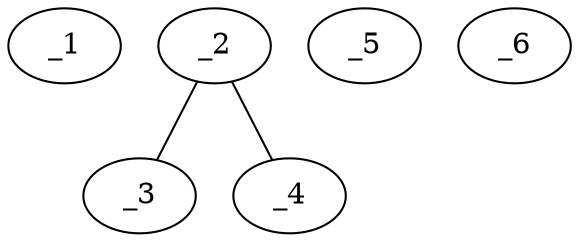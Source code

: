 graph molid630319 {
	_1	 [charge=0,
		chem=2,
		symbol="O  ",
		x="3.7321",
		y="0.5"];
	_2	 [charge=0,
		chem=52,
		symbol="W  ",
		x="2.866",
		y=0];
	_3	 [charge=0,
		chem=2,
		symbol="O  ",
		x=2,
		y="-0.5"];
	_2 -- _3	 [valence=2];
	_4	 [charge=0,
		chem=2,
		symbol="O  ",
		x="3.366",
		y="-0.866"];
	_2 -- _4	 [valence=2];
	_5	 [charge=0,
		chem=2,
		symbol="O  ",
		x="2.366",
		y="0.866"];
	_6	 [charge=0,
		chem=29,
		symbol="Na ",
		x="5.7321",
		y=0];
}
